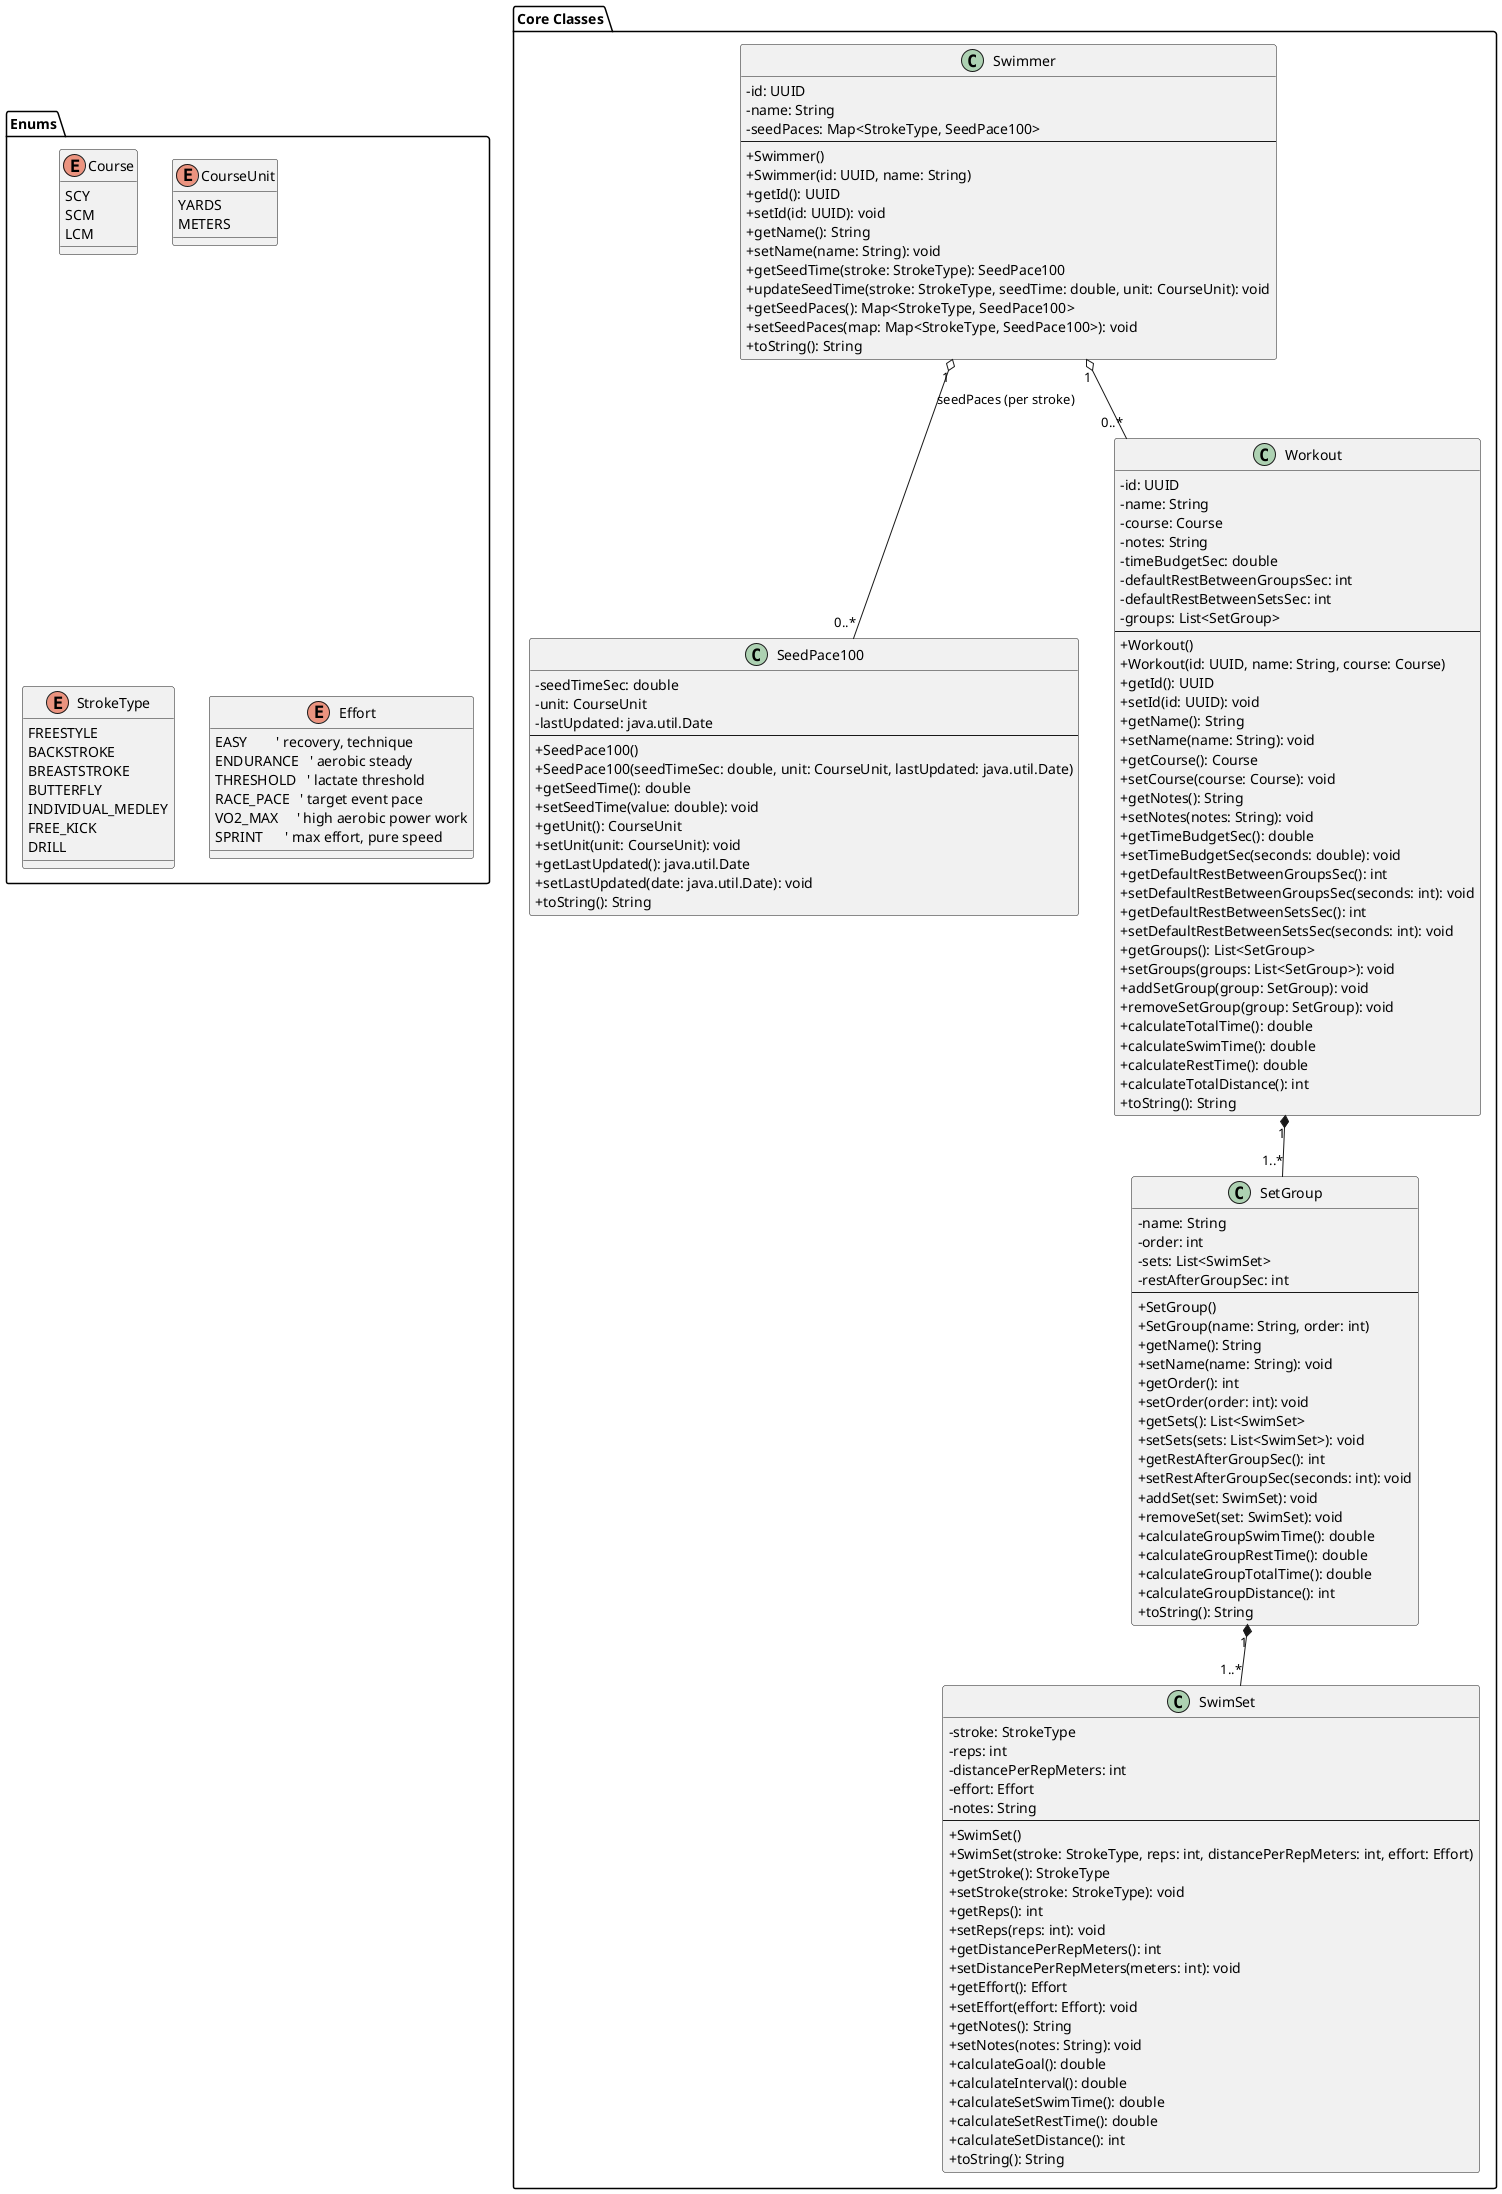 @startuml
skinparam classAttributeIconSize 0
top to bottom direction

' ====== Enums (show first, like a header) ======
package "Enums" {
  enum Course {
    SCY
    SCM
    LCM
  }
  enum CourseUnit {
    YARDS
    METERS
  }
  enum StrokeType {
    FREESTYLE
    BACKSTROKE
    BREASTSTROKE
    BUTTERFLY
    INDIVIDUAL_MEDLEY
    FREE_KICK
    DRILL
  }
  enum Effort {
    EASY        ' recovery, technique
    ENDURANCE   ' aerobic steady
    THRESHOLD   ' lactate threshold
    RACE_PACE   ' target event pace
    VO2_MAX     ' high aerobic power work
    SPRINT      ' max effort, pure speed
  }
}

' ====== Core domain classes ======
package "Core Classes" {

class Swimmer {
  - id: UUID
  - name: String
  - seedPaces: Map<StrokeType, SeedPace100>
  --
  + Swimmer()
  + Swimmer(id: UUID, name: String)
  + getId(): UUID
  + setId(id: UUID): void
  + getName(): String
  + setName(name: String): void
  + getSeedTime(stroke: StrokeType): SeedPace100
  + updateSeedTime(stroke: StrokeType, seedTime: double, unit: CourseUnit): void
  + getSeedPaces(): Map<StrokeType, SeedPace100>
  + setSeedPaces(map: Map<StrokeType, SeedPace100>): void
  + toString(): String
}

class SeedPace100 {
  - seedTimeSec: double
  - unit: CourseUnit
  - lastUpdated: java.util.Date
  --
  + SeedPace100()
  + SeedPace100(seedTimeSec: double, unit: CourseUnit, lastUpdated: java.util.Date)
  + getSeedTime(): double
  + setSeedTime(value: double): void
  + getUnit(): CourseUnit
  + setUnit(unit: CourseUnit): void
  + getLastUpdated(): java.util.Date
  + setLastUpdated(date: java.util.Date): void
  + toString(): String
}

class Workout {
  - id: UUID
  - name: String
  - course: Course
  - notes: String
  - timeBudgetSec: double
  - defaultRestBetweenGroupsSec: int
  - defaultRestBetweenSetsSec: int
  - groups: List<SetGroup>
  --
  + Workout()
  + Workout(id: UUID, name: String, course: Course)
  + getId(): UUID
  + setId(id: UUID): void
  + getName(): String
  + setName(name: String): void
  + getCourse(): Course
  + setCourse(course: Course): void
  + getNotes(): String
  + setNotes(notes: String): void
  + getTimeBudgetSec(): double
  + setTimeBudgetSec(seconds: double): void
  + getDefaultRestBetweenGroupsSec(): int
  + setDefaultRestBetweenGroupsSec(seconds: int): void
  + getDefaultRestBetweenSetsSec(): int
  + setDefaultRestBetweenSetsSec(seconds: int): void
  + getGroups(): List<SetGroup>
  + setGroups(groups: List<SetGroup>): void
  + addSetGroup(group: SetGroup): void
  + removeSetGroup(group: SetGroup): void
  + calculateTotalTime(): double
  + calculateSwimTime(): double
  + calculateRestTime(): double
  + calculateTotalDistance(): int
  + toString(): String
}

class SetGroup {
  - name: String
  - order: int
  - sets: List<SwimSet>
  - restAfterGroupSec: int
  --
  + SetGroup()
  + SetGroup(name: String, order: int)
  + getName(): String
  + setName(name: String): void
  + getOrder(): int
  + setOrder(order: int): void
  + getSets(): List<SwimSet>
  + setSets(sets: List<SwimSet>): void
  + getRestAfterGroupSec(): int
  + setRestAfterGroupSec(seconds: int): void
  + addSet(set: SwimSet): void
  + removeSet(set: SwimSet): void
  + calculateGroupSwimTime(): double
  + calculateGroupRestTime(): double
  + calculateGroupTotalTime(): double
  + calculateGroupDistance(): int
  + toString(): String
}

class SwimSet {
  - stroke: StrokeType
  - reps: int
  - distancePerRepMeters: int
  - effort: Effort
  - notes: String
  --
  + SwimSet()
  + SwimSet(stroke: StrokeType, reps: int, distancePerRepMeters: int, effort: Effort)
  + getStroke(): StrokeType
  + setStroke(stroke: StrokeType): void
  + getReps(): int
  + setReps(reps: int): void
  + getDistancePerRepMeters(): int
  + setDistancePerRepMeters(meters: int): void
  + getEffort(): Effort
  + setEffort(effort: Effort): void
  + getNotes(): String
  + setNotes(notes: String): void
  + calculateGoal(): double
  + calculateInterval(): double
  + calculateSetSwimTime(): double
  + calculateSetRestTime(): double
  + calculateSetDistance(): int
  + toString(): String
}

}

' ====== Associations (domain, not UI) ======
Swimmer "1" o-- "0..*" Workout
Swimmer "1" o-- "0..*" SeedPace100 : seedPaces (per stroke)
Workout "1" *-- "1..*" SetGroup
SetGroup "1" *-- "1..*" SwimSet

@enduml